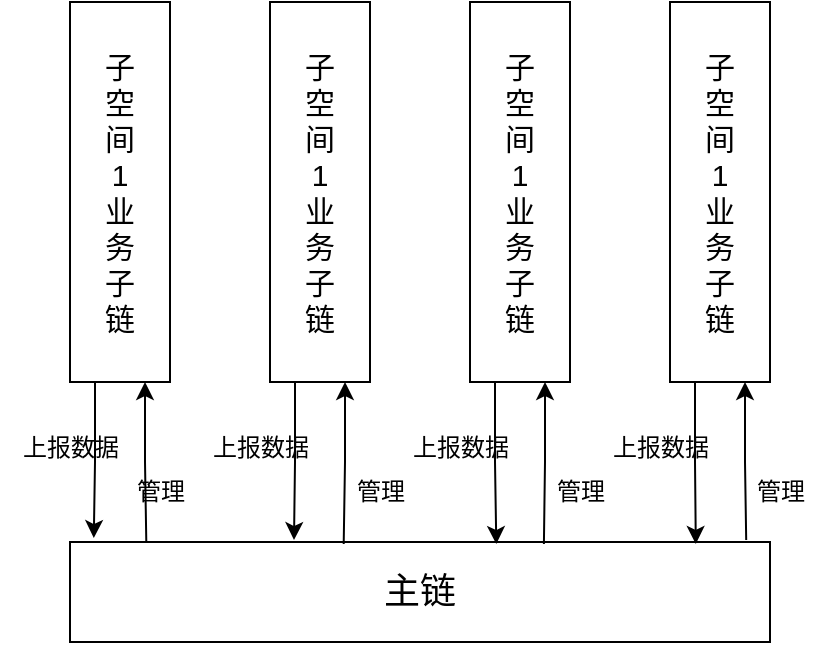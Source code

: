 <mxfile version="22.1.16" type="github">
  <diagram name="第 1 页" id="FNtw-MFkuzHeRwjKLxrN">
    <mxGraphModel dx="1434" dy="794" grid="1" gridSize="10" guides="1" tooltips="1" connect="1" arrows="1" fold="1" page="1" pageScale="1" pageWidth="827" pageHeight="1169" math="0" shadow="0">
      <root>
        <mxCell id="0" />
        <mxCell id="1" parent="0" />
        <mxCell id="_CQX9k2-Ynwoa76Gs4Jo-1" value="&lt;blockquote style=&quot;&quot;&gt;&lt;span style=&quot;background-color: initial;&quot;&gt;&lt;font style=&quot;font-size: 15px;&quot;&gt;子空间1业务子链&lt;/font&gt;&lt;/span&gt;&lt;/blockquote&gt;" style="rounded=0;whiteSpace=wrap;html=1;align=center;" vertex="1" parent="1">
          <mxGeometry x="200" y="230" width="50" height="190" as="geometry" />
        </mxCell>
        <mxCell id="_CQX9k2-Ynwoa76Gs4Jo-3" value="&lt;blockquote style=&quot;&quot;&gt;&lt;span style=&quot;background-color: initial;&quot;&gt;&lt;font style=&quot;font-size: 15px;&quot;&gt;子空间1业务子链&lt;/font&gt;&lt;/span&gt;&lt;/blockquote&gt;" style="rounded=0;whiteSpace=wrap;html=1;align=center;" vertex="1" parent="1">
          <mxGeometry x="300" y="230" width="50" height="190" as="geometry" />
        </mxCell>
        <mxCell id="_CQX9k2-Ynwoa76Gs4Jo-4" value="&lt;blockquote style=&quot;&quot;&gt;&lt;span style=&quot;background-color: initial;&quot;&gt;&lt;font style=&quot;font-size: 15px;&quot;&gt;子空间1业务子链&lt;/font&gt;&lt;/span&gt;&lt;/blockquote&gt;" style="rounded=0;whiteSpace=wrap;html=1;align=center;" vertex="1" parent="1">
          <mxGeometry x="400" y="230" width="50" height="190" as="geometry" />
        </mxCell>
        <mxCell id="_CQX9k2-Ynwoa76Gs4Jo-5" value="&lt;blockquote style=&quot;&quot;&gt;&lt;span style=&quot;background-color: initial;&quot;&gt;&lt;font style=&quot;font-size: 15px;&quot;&gt;子空间1业务子链&lt;/font&gt;&lt;/span&gt;&lt;/blockquote&gt;" style="rounded=0;whiteSpace=wrap;html=1;align=center;" vertex="1" parent="1">
          <mxGeometry x="500" y="230" width="50" height="190" as="geometry" />
        </mxCell>
        <mxCell id="_CQX9k2-Ynwoa76Gs4Jo-6" value="&lt;div style=&quot;text-align: justify;&quot;&gt;&lt;span style=&quot;font-size: 18px; background-color: initial;&quot;&gt;主链&lt;/span&gt;&lt;/div&gt;" style="rounded=0;whiteSpace=wrap;html=1;" vertex="1" parent="1">
          <mxGeometry x="200" y="500" width="350" height="50" as="geometry" />
        </mxCell>
        <mxCell id="_CQX9k2-Ynwoa76Gs4Jo-11" style="edgeStyle=orthogonalEdgeStyle;rounded=0;orthogonalLoop=1;jettySize=auto;html=1;exitX=0.25;exitY=1;exitDx=0;exitDy=0;entryX=0.034;entryY=-0.04;entryDx=0;entryDy=0;entryPerimeter=0;endArrow=classic;endFill=1;" edge="1" parent="1" source="_CQX9k2-Ynwoa76Gs4Jo-1" target="_CQX9k2-Ynwoa76Gs4Jo-6">
          <mxGeometry relative="1" as="geometry" />
        </mxCell>
        <mxCell id="_CQX9k2-Ynwoa76Gs4Jo-12" style="edgeStyle=orthogonalEdgeStyle;rounded=0;orthogonalLoop=1;jettySize=auto;html=1;exitX=0.75;exitY=1;exitDx=0;exitDy=0;entryX=0.109;entryY=0;entryDx=0;entryDy=0;entryPerimeter=0;startArrow=classic;startFill=1;endArrow=none;endFill=0;" edge="1" parent="1" source="_CQX9k2-Ynwoa76Gs4Jo-1" target="_CQX9k2-Ynwoa76Gs4Jo-6">
          <mxGeometry relative="1" as="geometry" />
        </mxCell>
        <mxCell id="_CQX9k2-Ynwoa76Gs4Jo-13" style="edgeStyle=orthogonalEdgeStyle;rounded=0;orthogonalLoop=1;jettySize=auto;html=1;exitX=0.25;exitY=1;exitDx=0;exitDy=0;entryX=0.32;entryY=-0.02;entryDx=0;entryDy=0;entryPerimeter=0;" edge="1" parent="1" source="_CQX9k2-Ynwoa76Gs4Jo-3" target="_CQX9k2-Ynwoa76Gs4Jo-6">
          <mxGeometry relative="1" as="geometry" />
        </mxCell>
        <mxCell id="_CQX9k2-Ynwoa76Gs4Jo-14" style="edgeStyle=orthogonalEdgeStyle;rounded=0;orthogonalLoop=1;jettySize=auto;html=1;exitX=0.75;exitY=1;exitDx=0;exitDy=0;entryX=0.391;entryY=0.02;entryDx=0;entryDy=0;entryPerimeter=0;startArrow=classic;startFill=1;endArrow=none;endFill=0;" edge="1" parent="1" source="_CQX9k2-Ynwoa76Gs4Jo-3" target="_CQX9k2-Ynwoa76Gs4Jo-6">
          <mxGeometry relative="1" as="geometry" />
        </mxCell>
        <mxCell id="_CQX9k2-Ynwoa76Gs4Jo-15" style="edgeStyle=orthogonalEdgeStyle;rounded=0;orthogonalLoop=1;jettySize=auto;html=1;exitX=0.25;exitY=1;exitDx=0;exitDy=0;entryX=0.609;entryY=0.02;entryDx=0;entryDy=0;entryPerimeter=0;" edge="1" parent="1" source="_CQX9k2-Ynwoa76Gs4Jo-4" target="_CQX9k2-Ynwoa76Gs4Jo-6">
          <mxGeometry relative="1" as="geometry" />
        </mxCell>
        <mxCell id="_CQX9k2-Ynwoa76Gs4Jo-18" style="edgeStyle=orthogonalEdgeStyle;rounded=0;orthogonalLoop=1;jettySize=auto;html=1;exitX=0.75;exitY=1;exitDx=0;exitDy=0;entryX=0.677;entryY=0.02;entryDx=0;entryDy=0;entryPerimeter=0;startArrow=classic;startFill=1;endArrow=none;endFill=0;" edge="1" parent="1" source="_CQX9k2-Ynwoa76Gs4Jo-4" target="_CQX9k2-Ynwoa76Gs4Jo-6">
          <mxGeometry relative="1" as="geometry" />
        </mxCell>
        <mxCell id="_CQX9k2-Ynwoa76Gs4Jo-20" style="edgeStyle=orthogonalEdgeStyle;rounded=0;orthogonalLoop=1;jettySize=auto;html=1;exitX=0.75;exitY=1;exitDx=0;exitDy=0;entryX=0.966;entryY=-0.02;entryDx=0;entryDy=0;entryPerimeter=0;startArrow=classic;startFill=1;endArrow=none;endFill=0;" edge="1" parent="1" source="_CQX9k2-Ynwoa76Gs4Jo-5" target="_CQX9k2-Ynwoa76Gs4Jo-6">
          <mxGeometry relative="1" as="geometry" />
        </mxCell>
        <mxCell id="_CQX9k2-Ynwoa76Gs4Jo-21" style="edgeStyle=orthogonalEdgeStyle;rounded=0;orthogonalLoop=1;jettySize=auto;html=1;exitX=0.25;exitY=1;exitDx=0;exitDy=0;entryX=0.894;entryY=0.02;entryDx=0;entryDy=0;entryPerimeter=0;" edge="1" parent="1" source="_CQX9k2-Ynwoa76Gs4Jo-5" target="_CQX9k2-Ynwoa76Gs4Jo-6">
          <mxGeometry relative="1" as="geometry" />
        </mxCell>
        <mxCell id="_CQX9k2-Ynwoa76Gs4Jo-22" value="上报数据" style="text;html=1;align=center;verticalAlign=middle;resizable=0;points=[];autosize=1;strokeColor=none;fillColor=none;" vertex="1" parent="1">
          <mxGeometry x="165" y="438" width="70" height="30" as="geometry" />
        </mxCell>
        <mxCell id="_CQX9k2-Ynwoa76Gs4Jo-23" value="上报数据" style="text;html=1;align=center;verticalAlign=middle;resizable=0;points=[];autosize=1;strokeColor=none;fillColor=none;" vertex="1" parent="1">
          <mxGeometry x="260" y="438" width="70" height="30" as="geometry" />
        </mxCell>
        <mxCell id="_CQX9k2-Ynwoa76Gs4Jo-24" value="上报数据" style="text;html=1;align=center;verticalAlign=middle;resizable=0;points=[];autosize=1;strokeColor=none;fillColor=none;" vertex="1" parent="1">
          <mxGeometry x="360" y="438" width="70" height="30" as="geometry" />
        </mxCell>
        <mxCell id="_CQX9k2-Ynwoa76Gs4Jo-25" value="上报数据" style="text;html=1;align=center;verticalAlign=middle;resizable=0;points=[];autosize=1;strokeColor=none;fillColor=none;" vertex="1" parent="1">
          <mxGeometry x="460" y="438" width="70" height="30" as="geometry" />
        </mxCell>
        <mxCell id="_CQX9k2-Ynwoa76Gs4Jo-26" value="管理" style="text;html=1;align=center;verticalAlign=middle;resizable=0;points=[];autosize=1;strokeColor=none;fillColor=none;" vertex="1" parent="1">
          <mxGeometry x="220" y="460" width="50" height="30" as="geometry" />
        </mxCell>
        <mxCell id="_CQX9k2-Ynwoa76Gs4Jo-27" value="管理" style="text;html=1;align=center;verticalAlign=middle;resizable=0;points=[];autosize=1;strokeColor=none;fillColor=none;" vertex="1" parent="1">
          <mxGeometry x="330" y="460" width="50" height="30" as="geometry" />
        </mxCell>
        <mxCell id="_CQX9k2-Ynwoa76Gs4Jo-30" value="管理" style="text;html=1;align=center;verticalAlign=middle;resizable=0;points=[];autosize=1;strokeColor=none;fillColor=none;" vertex="1" parent="1">
          <mxGeometry x="430" y="460" width="50" height="30" as="geometry" />
        </mxCell>
        <mxCell id="_CQX9k2-Ynwoa76Gs4Jo-31" value="管理" style="text;html=1;align=center;verticalAlign=middle;resizable=0;points=[];autosize=1;strokeColor=none;fillColor=none;" vertex="1" parent="1">
          <mxGeometry x="530" y="460" width="50" height="30" as="geometry" />
        </mxCell>
      </root>
    </mxGraphModel>
  </diagram>
</mxfile>
